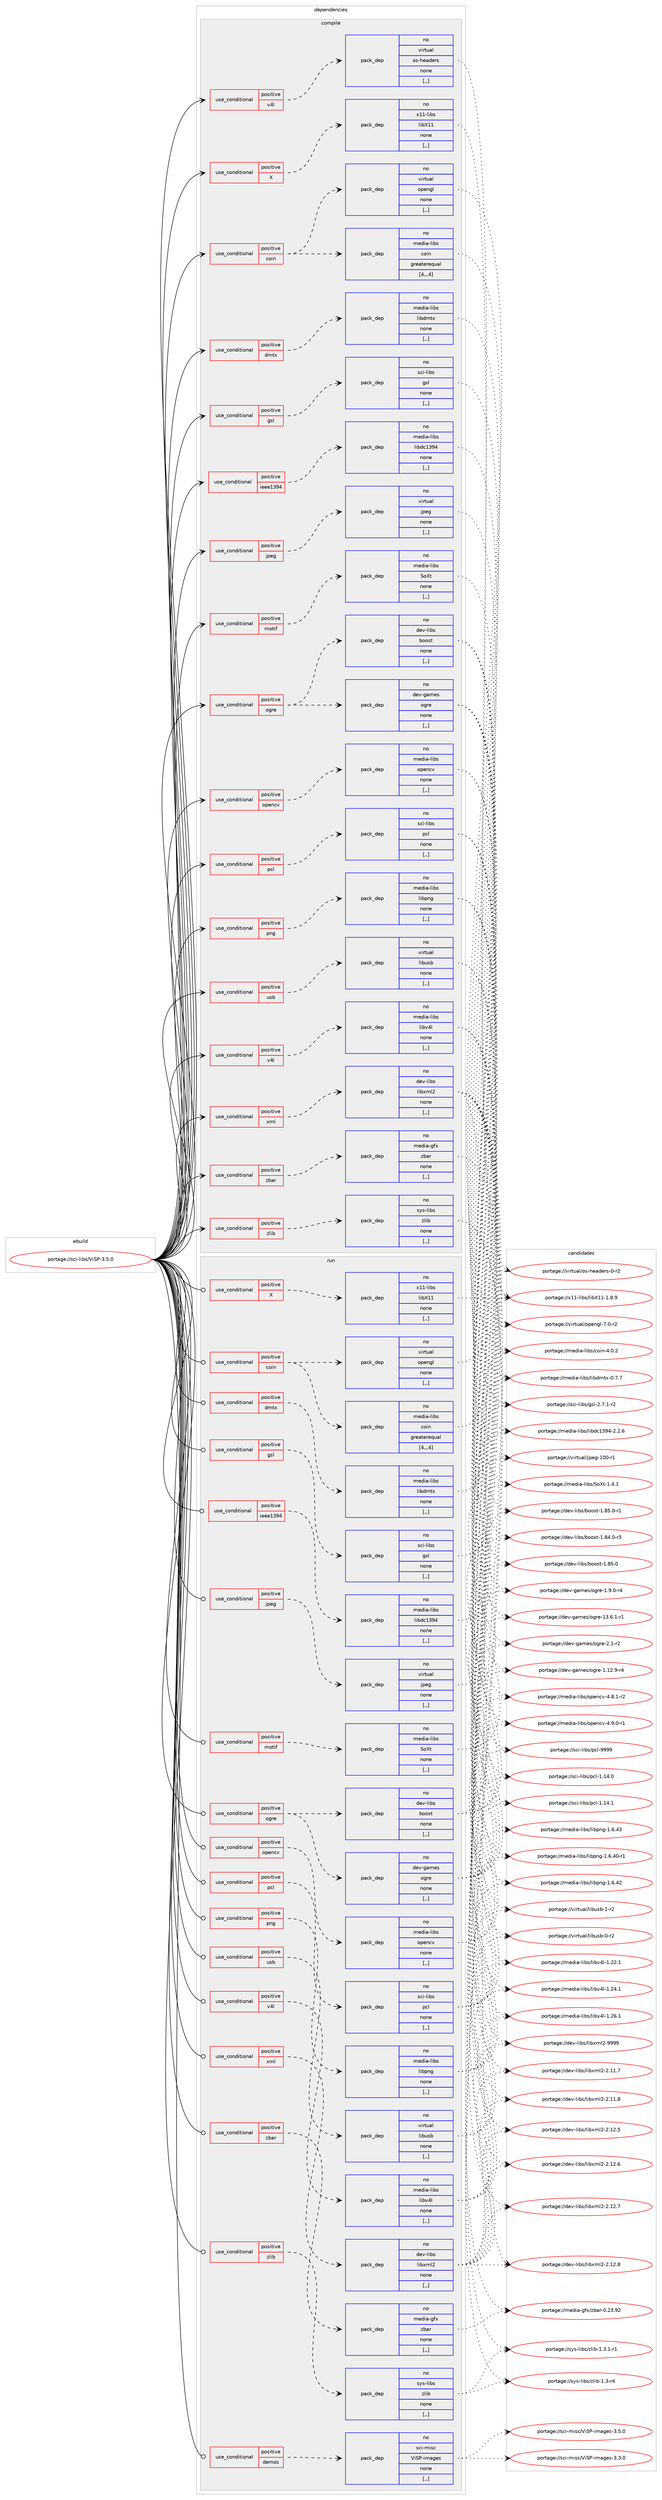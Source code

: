 digraph prolog {

# *************
# Graph options
# *************

newrank=true;
concentrate=true;
compound=true;
graph [rankdir=LR,fontname=Helvetica,fontsize=10,ranksep=1.5];#, ranksep=2.5, nodesep=0.2];
edge  [arrowhead=vee];
node  [fontname=Helvetica,fontsize=10];

# **********
# The ebuild
# **********

subgraph cluster_leftcol {
color=gray;
rank=same;
label=<<i>ebuild</i>>;
id [label="portage://sci-libs/ViSP-3.5.0", color=red, width=4, href="../sci-libs/ViSP-3.5.0.svg"];
}

# ****************
# The dependencies
# ****************

subgraph cluster_midcol {
color=gray;
label=<<i>dependencies</i>>;
subgraph cluster_compile {
fillcolor="#eeeeee";
style=filled;
label=<<i>compile</i>>;
subgraph cond102694 {
dependency389548 [label=<<TABLE BORDER="0" CELLBORDER="1" CELLSPACING="0" CELLPADDING="4"><TR><TD ROWSPAN="3" CELLPADDING="10">use_conditional</TD></TR><TR><TD>positive</TD></TR><TR><TD>X</TD></TR></TABLE>>, shape=none, color=red];
subgraph pack284075 {
dependency389549 [label=<<TABLE BORDER="0" CELLBORDER="1" CELLSPACING="0" CELLPADDING="4" WIDTH="220"><TR><TD ROWSPAN="6" CELLPADDING="30">pack_dep</TD></TR><TR><TD WIDTH="110">no</TD></TR><TR><TD>x11-libs</TD></TR><TR><TD>libX11</TD></TR><TR><TD>none</TD></TR><TR><TD>[,,]</TD></TR></TABLE>>, shape=none, color=blue];
}
dependency389548:e -> dependency389549:w [weight=20,style="dashed",arrowhead="vee"];
}
id:e -> dependency389548:w [weight=20,style="solid",arrowhead="vee"];
subgraph cond102695 {
dependency389550 [label=<<TABLE BORDER="0" CELLBORDER="1" CELLSPACING="0" CELLPADDING="4"><TR><TD ROWSPAN="3" CELLPADDING="10">use_conditional</TD></TR><TR><TD>positive</TD></TR><TR><TD>coin</TD></TR></TABLE>>, shape=none, color=red];
subgraph pack284076 {
dependency389551 [label=<<TABLE BORDER="0" CELLBORDER="1" CELLSPACING="0" CELLPADDING="4" WIDTH="220"><TR><TD ROWSPAN="6" CELLPADDING="30">pack_dep</TD></TR><TR><TD WIDTH="110">no</TD></TR><TR><TD>media-libs</TD></TR><TR><TD>coin</TD></TR><TR><TD>greaterequal</TD></TR><TR><TD>[4,,,4]</TD></TR></TABLE>>, shape=none, color=blue];
}
dependency389550:e -> dependency389551:w [weight=20,style="dashed",arrowhead="vee"];
subgraph pack284077 {
dependency389552 [label=<<TABLE BORDER="0" CELLBORDER="1" CELLSPACING="0" CELLPADDING="4" WIDTH="220"><TR><TD ROWSPAN="6" CELLPADDING="30">pack_dep</TD></TR><TR><TD WIDTH="110">no</TD></TR><TR><TD>virtual</TD></TR><TR><TD>opengl</TD></TR><TR><TD>none</TD></TR><TR><TD>[,,]</TD></TR></TABLE>>, shape=none, color=blue];
}
dependency389550:e -> dependency389552:w [weight=20,style="dashed",arrowhead="vee"];
}
id:e -> dependency389550:w [weight=20,style="solid",arrowhead="vee"];
subgraph cond102696 {
dependency389553 [label=<<TABLE BORDER="0" CELLBORDER="1" CELLSPACING="0" CELLPADDING="4"><TR><TD ROWSPAN="3" CELLPADDING="10">use_conditional</TD></TR><TR><TD>positive</TD></TR><TR><TD>dmtx</TD></TR></TABLE>>, shape=none, color=red];
subgraph pack284078 {
dependency389554 [label=<<TABLE BORDER="0" CELLBORDER="1" CELLSPACING="0" CELLPADDING="4" WIDTH="220"><TR><TD ROWSPAN="6" CELLPADDING="30">pack_dep</TD></TR><TR><TD WIDTH="110">no</TD></TR><TR><TD>media-libs</TD></TR><TR><TD>libdmtx</TD></TR><TR><TD>none</TD></TR><TR><TD>[,,]</TD></TR></TABLE>>, shape=none, color=blue];
}
dependency389553:e -> dependency389554:w [weight=20,style="dashed",arrowhead="vee"];
}
id:e -> dependency389553:w [weight=20,style="solid",arrowhead="vee"];
subgraph cond102697 {
dependency389555 [label=<<TABLE BORDER="0" CELLBORDER="1" CELLSPACING="0" CELLPADDING="4"><TR><TD ROWSPAN="3" CELLPADDING="10">use_conditional</TD></TR><TR><TD>positive</TD></TR><TR><TD>gsl</TD></TR></TABLE>>, shape=none, color=red];
subgraph pack284079 {
dependency389556 [label=<<TABLE BORDER="0" CELLBORDER="1" CELLSPACING="0" CELLPADDING="4" WIDTH="220"><TR><TD ROWSPAN="6" CELLPADDING="30">pack_dep</TD></TR><TR><TD WIDTH="110">no</TD></TR><TR><TD>sci-libs</TD></TR><TR><TD>gsl</TD></TR><TR><TD>none</TD></TR><TR><TD>[,,]</TD></TR></TABLE>>, shape=none, color=blue];
}
dependency389555:e -> dependency389556:w [weight=20,style="dashed",arrowhead="vee"];
}
id:e -> dependency389555:w [weight=20,style="solid",arrowhead="vee"];
subgraph cond102698 {
dependency389557 [label=<<TABLE BORDER="0" CELLBORDER="1" CELLSPACING="0" CELLPADDING="4"><TR><TD ROWSPAN="3" CELLPADDING="10">use_conditional</TD></TR><TR><TD>positive</TD></TR><TR><TD>ieee1394</TD></TR></TABLE>>, shape=none, color=red];
subgraph pack284080 {
dependency389558 [label=<<TABLE BORDER="0" CELLBORDER="1" CELLSPACING="0" CELLPADDING="4" WIDTH="220"><TR><TD ROWSPAN="6" CELLPADDING="30">pack_dep</TD></TR><TR><TD WIDTH="110">no</TD></TR><TR><TD>media-libs</TD></TR><TR><TD>libdc1394</TD></TR><TR><TD>none</TD></TR><TR><TD>[,,]</TD></TR></TABLE>>, shape=none, color=blue];
}
dependency389557:e -> dependency389558:w [weight=20,style="dashed",arrowhead="vee"];
}
id:e -> dependency389557:w [weight=20,style="solid",arrowhead="vee"];
subgraph cond102699 {
dependency389559 [label=<<TABLE BORDER="0" CELLBORDER="1" CELLSPACING="0" CELLPADDING="4"><TR><TD ROWSPAN="3" CELLPADDING="10">use_conditional</TD></TR><TR><TD>positive</TD></TR><TR><TD>jpeg</TD></TR></TABLE>>, shape=none, color=red];
subgraph pack284081 {
dependency389560 [label=<<TABLE BORDER="0" CELLBORDER="1" CELLSPACING="0" CELLPADDING="4" WIDTH="220"><TR><TD ROWSPAN="6" CELLPADDING="30">pack_dep</TD></TR><TR><TD WIDTH="110">no</TD></TR><TR><TD>virtual</TD></TR><TR><TD>jpeg</TD></TR><TR><TD>none</TD></TR><TR><TD>[,,]</TD></TR></TABLE>>, shape=none, color=blue];
}
dependency389559:e -> dependency389560:w [weight=20,style="dashed",arrowhead="vee"];
}
id:e -> dependency389559:w [weight=20,style="solid",arrowhead="vee"];
subgraph cond102700 {
dependency389561 [label=<<TABLE BORDER="0" CELLBORDER="1" CELLSPACING="0" CELLPADDING="4"><TR><TD ROWSPAN="3" CELLPADDING="10">use_conditional</TD></TR><TR><TD>positive</TD></TR><TR><TD>motif</TD></TR></TABLE>>, shape=none, color=red];
subgraph pack284082 {
dependency389562 [label=<<TABLE BORDER="0" CELLBORDER="1" CELLSPACING="0" CELLPADDING="4" WIDTH="220"><TR><TD ROWSPAN="6" CELLPADDING="30">pack_dep</TD></TR><TR><TD WIDTH="110">no</TD></TR><TR><TD>media-libs</TD></TR><TR><TD>SoXt</TD></TR><TR><TD>none</TD></TR><TR><TD>[,,]</TD></TR></TABLE>>, shape=none, color=blue];
}
dependency389561:e -> dependency389562:w [weight=20,style="dashed",arrowhead="vee"];
}
id:e -> dependency389561:w [weight=20,style="solid",arrowhead="vee"];
subgraph cond102701 {
dependency389563 [label=<<TABLE BORDER="0" CELLBORDER="1" CELLSPACING="0" CELLPADDING="4"><TR><TD ROWSPAN="3" CELLPADDING="10">use_conditional</TD></TR><TR><TD>positive</TD></TR><TR><TD>ogre</TD></TR></TABLE>>, shape=none, color=red];
subgraph pack284083 {
dependency389564 [label=<<TABLE BORDER="0" CELLBORDER="1" CELLSPACING="0" CELLPADDING="4" WIDTH="220"><TR><TD ROWSPAN="6" CELLPADDING="30">pack_dep</TD></TR><TR><TD WIDTH="110">no</TD></TR><TR><TD>dev-games</TD></TR><TR><TD>ogre</TD></TR><TR><TD>none</TD></TR><TR><TD>[,,]</TD></TR></TABLE>>, shape=none, color=blue];
}
dependency389563:e -> dependency389564:w [weight=20,style="dashed",arrowhead="vee"];
subgraph pack284084 {
dependency389565 [label=<<TABLE BORDER="0" CELLBORDER="1" CELLSPACING="0" CELLPADDING="4" WIDTH="220"><TR><TD ROWSPAN="6" CELLPADDING="30">pack_dep</TD></TR><TR><TD WIDTH="110">no</TD></TR><TR><TD>dev-libs</TD></TR><TR><TD>boost</TD></TR><TR><TD>none</TD></TR><TR><TD>[,,]</TD></TR></TABLE>>, shape=none, color=blue];
}
dependency389563:e -> dependency389565:w [weight=20,style="dashed",arrowhead="vee"];
}
id:e -> dependency389563:w [weight=20,style="solid",arrowhead="vee"];
subgraph cond102702 {
dependency389566 [label=<<TABLE BORDER="0" CELLBORDER="1" CELLSPACING="0" CELLPADDING="4"><TR><TD ROWSPAN="3" CELLPADDING="10">use_conditional</TD></TR><TR><TD>positive</TD></TR><TR><TD>opencv</TD></TR></TABLE>>, shape=none, color=red];
subgraph pack284085 {
dependency389567 [label=<<TABLE BORDER="0" CELLBORDER="1" CELLSPACING="0" CELLPADDING="4" WIDTH="220"><TR><TD ROWSPAN="6" CELLPADDING="30">pack_dep</TD></TR><TR><TD WIDTH="110">no</TD></TR><TR><TD>media-libs</TD></TR><TR><TD>opencv</TD></TR><TR><TD>none</TD></TR><TR><TD>[,,]</TD></TR></TABLE>>, shape=none, color=blue];
}
dependency389566:e -> dependency389567:w [weight=20,style="dashed",arrowhead="vee"];
}
id:e -> dependency389566:w [weight=20,style="solid",arrowhead="vee"];
subgraph cond102703 {
dependency389568 [label=<<TABLE BORDER="0" CELLBORDER="1" CELLSPACING="0" CELLPADDING="4"><TR><TD ROWSPAN="3" CELLPADDING="10">use_conditional</TD></TR><TR><TD>positive</TD></TR><TR><TD>pcl</TD></TR></TABLE>>, shape=none, color=red];
subgraph pack284086 {
dependency389569 [label=<<TABLE BORDER="0" CELLBORDER="1" CELLSPACING="0" CELLPADDING="4" WIDTH="220"><TR><TD ROWSPAN="6" CELLPADDING="30">pack_dep</TD></TR><TR><TD WIDTH="110">no</TD></TR><TR><TD>sci-libs</TD></TR><TR><TD>pcl</TD></TR><TR><TD>none</TD></TR><TR><TD>[,,]</TD></TR></TABLE>>, shape=none, color=blue];
}
dependency389568:e -> dependency389569:w [weight=20,style="dashed",arrowhead="vee"];
}
id:e -> dependency389568:w [weight=20,style="solid",arrowhead="vee"];
subgraph cond102704 {
dependency389570 [label=<<TABLE BORDER="0" CELLBORDER="1" CELLSPACING="0" CELLPADDING="4"><TR><TD ROWSPAN="3" CELLPADDING="10">use_conditional</TD></TR><TR><TD>positive</TD></TR><TR><TD>png</TD></TR></TABLE>>, shape=none, color=red];
subgraph pack284087 {
dependency389571 [label=<<TABLE BORDER="0" CELLBORDER="1" CELLSPACING="0" CELLPADDING="4" WIDTH="220"><TR><TD ROWSPAN="6" CELLPADDING="30">pack_dep</TD></TR><TR><TD WIDTH="110">no</TD></TR><TR><TD>media-libs</TD></TR><TR><TD>libpng</TD></TR><TR><TD>none</TD></TR><TR><TD>[,,]</TD></TR></TABLE>>, shape=none, color=blue];
}
dependency389570:e -> dependency389571:w [weight=20,style="dashed",arrowhead="vee"];
}
id:e -> dependency389570:w [weight=20,style="solid",arrowhead="vee"];
subgraph cond102705 {
dependency389572 [label=<<TABLE BORDER="0" CELLBORDER="1" CELLSPACING="0" CELLPADDING="4"><TR><TD ROWSPAN="3" CELLPADDING="10">use_conditional</TD></TR><TR><TD>positive</TD></TR><TR><TD>usb</TD></TR></TABLE>>, shape=none, color=red];
subgraph pack284088 {
dependency389573 [label=<<TABLE BORDER="0" CELLBORDER="1" CELLSPACING="0" CELLPADDING="4" WIDTH="220"><TR><TD ROWSPAN="6" CELLPADDING="30">pack_dep</TD></TR><TR><TD WIDTH="110">no</TD></TR><TR><TD>virtual</TD></TR><TR><TD>libusb</TD></TR><TR><TD>none</TD></TR><TR><TD>[,,]</TD></TR></TABLE>>, shape=none, color=blue];
}
dependency389572:e -> dependency389573:w [weight=20,style="dashed",arrowhead="vee"];
}
id:e -> dependency389572:w [weight=20,style="solid",arrowhead="vee"];
subgraph cond102706 {
dependency389574 [label=<<TABLE BORDER="0" CELLBORDER="1" CELLSPACING="0" CELLPADDING="4"><TR><TD ROWSPAN="3" CELLPADDING="10">use_conditional</TD></TR><TR><TD>positive</TD></TR><TR><TD>v4l</TD></TR></TABLE>>, shape=none, color=red];
subgraph pack284089 {
dependency389575 [label=<<TABLE BORDER="0" CELLBORDER="1" CELLSPACING="0" CELLPADDING="4" WIDTH="220"><TR><TD ROWSPAN="6" CELLPADDING="30">pack_dep</TD></TR><TR><TD WIDTH="110">no</TD></TR><TR><TD>media-libs</TD></TR><TR><TD>libv4l</TD></TR><TR><TD>none</TD></TR><TR><TD>[,,]</TD></TR></TABLE>>, shape=none, color=blue];
}
dependency389574:e -> dependency389575:w [weight=20,style="dashed",arrowhead="vee"];
}
id:e -> dependency389574:w [weight=20,style="solid",arrowhead="vee"];
subgraph cond102707 {
dependency389576 [label=<<TABLE BORDER="0" CELLBORDER="1" CELLSPACING="0" CELLPADDING="4"><TR><TD ROWSPAN="3" CELLPADDING="10">use_conditional</TD></TR><TR><TD>positive</TD></TR><TR><TD>v4l</TD></TR></TABLE>>, shape=none, color=red];
subgraph pack284090 {
dependency389577 [label=<<TABLE BORDER="0" CELLBORDER="1" CELLSPACING="0" CELLPADDING="4" WIDTH="220"><TR><TD ROWSPAN="6" CELLPADDING="30">pack_dep</TD></TR><TR><TD WIDTH="110">no</TD></TR><TR><TD>virtual</TD></TR><TR><TD>os-headers</TD></TR><TR><TD>none</TD></TR><TR><TD>[,,]</TD></TR></TABLE>>, shape=none, color=blue];
}
dependency389576:e -> dependency389577:w [weight=20,style="dashed",arrowhead="vee"];
}
id:e -> dependency389576:w [weight=20,style="solid",arrowhead="vee"];
subgraph cond102708 {
dependency389578 [label=<<TABLE BORDER="0" CELLBORDER="1" CELLSPACING="0" CELLPADDING="4"><TR><TD ROWSPAN="3" CELLPADDING="10">use_conditional</TD></TR><TR><TD>positive</TD></TR><TR><TD>xml</TD></TR></TABLE>>, shape=none, color=red];
subgraph pack284091 {
dependency389579 [label=<<TABLE BORDER="0" CELLBORDER="1" CELLSPACING="0" CELLPADDING="4" WIDTH="220"><TR><TD ROWSPAN="6" CELLPADDING="30">pack_dep</TD></TR><TR><TD WIDTH="110">no</TD></TR><TR><TD>dev-libs</TD></TR><TR><TD>libxml2</TD></TR><TR><TD>none</TD></TR><TR><TD>[,,]</TD></TR></TABLE>>, shape=none, color=blue];
}
dependency389578:e -> dependency389579:w [weight=20,style="dashed",arrowhead="vee"];
}
id:e -> dependency389578:w [weight=20,style="solid",arrowhead="vee"];
subgraph cond102709 {
dependency389580 [label=<<TABLE BORDER="0" CELLBORDER="1" CELLSPACING="0" CELLPADDING="4"><TR><TD ROWSPAN="3" CELLPADDING="10">use_conditional</TD></TR><TR><TD>positive</TD></TR><TR><TD>zbar</TD></TR></TABLE>>, shape=none, color=red];
subgraph pack284092 {
dependency389581 [label=<<TABLE BORDER="0" CELLBORDER="1" CELLSPACING="0" CELLPADDING="4" WIDTH="220"><TR><TD ROWSPAN="6" CELLPADDING="30">pack_dep</TD></TR><TR><TD WIDTH="110">no</TD></TR><TR><TD>media-gfx</TD></TR><TR><TD>zbar</TD></TR><TR><TD>none</TD></TR><TR><TD>[,,]</TD></TR></TABLE>>, shape=none, color=blue];
}
dependency389580:e -> dependency389581:w [weight=20,style="dashed",arrowhead="vee"];
}
id:e -> dependency389580:w [weight=20,style="solid",arrowhead="vee"];
subgraph cond102710 {
dependency389582 [label=<<TABLE BORDER="0" CELLBORDER="1" CELLSPACING="0" CELLPADDING="4"><TR><TD ROWSPAN="3" CELLPADDING="10">use_conditional</TD></TR><TR><TD>positive</TD></TR><TR><TD>zlib</TD></TR></TABLE>>, shape=none, color=red];
subgraph pack284093 {
dependency389583 [label=<<TABLE BORDER="0" CELLBORDER="1" CELLSPACING="0" CELLPADDING="4" WIDTH="220"><TR><TD ROWSPAN="6" CELLPADDING="30">pack_dep</TD></TR><TR><TD WIDTH="110">no</TD></TR><TR><TD>sys-libs</TD></TR><TR><TD>zlib</TD></TR><TR><TD>none</TD></TR><TR><TD>[,,]</TD></TR></TABLE>>, shape=none, color=blue];
}
dependency389582:e -> dependency389583:w [weight=20,style="dashed",arrowhead="vee"];
}
id:e -> dependency389582:w [weight=20,style="solid",arrowhead="vee"];
}
subgraph cluster_compileandrun {
fillcolor="#eeeeee";
style=filled;
label=<<i>compile and run</i>>;
}
subgraph cluster_run {
fillcolor="#eeeeee";
style=filled;
label=<<i>run</i>>;
subgraph cond102711 {
dependency389584 [label=<<TABLE BORDER="0" CELLBORDER="1" CELLSPACING="0" CELLPADDING="4"><TR><TD ROWSPAN="3" CELLPADDING="10">use_conditional</TD></TR><TR><TD>positive</TD></TR><TR><TD>X</TD></TR></TABLE>>, shape=none, color=red];
subgraph pack284094 {
dependency389585 [label=<<TABLE BORDER="0" CELLBORDER="1" CELLSPACING="0" CELLPADDING="4" WIDTH="220"><TR><TD ROWSPAN="6" CELLPADDING="30">pack_dep</TD></TR><TR><TD WIDTH="110">no</TD></TR><TR><TD>x11-libs</TD></TR><TR><TD>libX11</TD></TR><TR><TD>none</TD></TR><TR><TD>[,,]</TD></TR></TABLE>>, shape=none, color=blue];
}
dependency389584:e -> dependency389585:w [weight=20,style="dashed",arrowhead="vee"];
}
id:e -> dependency389584:w [weight=20,style="solid",arrowhead="odot"];
subgraph cond102712 {
dependency389586 [label=<<TABLE BORDER="0" CELLBORDER="1" CELLSPACING="0" CELLPADDING="4"><TR><TD ROWSPAN="3" CELLPADDING="10">use_conditional</TD></TR><TR><TD>positive</TD></TR><TR><TD>coin</TD></TR></TABLE>>, shape=none, color=red];
subgraph pack284095 {
dependency389587 [label=<<TABLE BORDER="0" CELLBORDER="1" CELLSPACING="0" CELLPADDING="4" WIDTH="220"><TR><TD ROWSPAN="6" CELLPADDING="30">pack_dep</TD></TR><TR><TD WIDTH="110">no</TD></TR><TR><TD>media-libs</TD></TR><TR><TD>coin</TD></TR><TR><TD>greaterequal</TD></TR><TR><TD>[4,,,4]</TD></TR></TABLE>>, shape=none, color=blue];
}
dependency389586:e -> dependency389587:w [weight=20,style="dashed",arrowhead="vee"];
subgraph pack284096 {
dependency389588 [label=<<TABLE BORDER="0" CELLBORDER="1" CELLSPACING="0" CELLPADDING="4" WIDTH="220"><TR><TD ROWSPAN="6" CELLPADDING="30">pack_dep</TD></TR><TR><TD WIDTH="110">no</TD></TR><TR><TD>virtual</TD></TR><TR><TD>opengl</TD></TR><TR><TD>none</TD></TR><TR><TD>[,,]</TD></TR></TABLE>>, shape=none, color=blue];
}
dependency389586:e -> dependency389588:w [weight=20,style="dashed",arrowhead="vee"];
}
id:e -> dependency389586:w [weight=20,style="solid",arrowhead="odot"];
subgraph cond102713 {
dependency389589 [label=<<TABLE BORDER="0" CELLBORDER="1" CELLSPACING="0" CELLPADDING="4"><TR><TD ROWSPAN="3" CELLPADDING="10">use_conditional</TD></TR><TR><TD>positive</TD></TR><TR><TD>demos</TD></TR></TABLE>>, shape=none, color=red];
subgraph pack284097 {
dependency389590 [label=<<TABLE BORDER="0" CELLBORDER="1" CELLSPACING="0" CELLPADDING="4" WIDTH="220"><TR><TD ROWSPAN="6" CELLPADDING="30">pack_dep</TD></TR><TR><TD WIDTH="110">no</TD></TR><TR><TD>sci-misc</TD></TR><TR><TD>ViSP-images</TD></TR><TR><TD>none</TD></TR><TR><TD>[,,]</TD></TR></TABLE>>, shape=none, color=blue];
}
dependency389589:e -> dependency389590:w [weight=20,style="dashed",arrowhead="vee"];
}
id:e -> dependency389589:w [weight=20,style="solid",arrowhead="odot"];
subgraph cond102714 {
dependency389591 [label=<<TABLE BORDER="0" CELLBORDER="1" CELLSPACING="0" CELLPADDING="4"><TR><TD ROWSPAN="3" CELLPADDING="10">use_conditional</TD></TR><TR><TD>positive</TD></TR><TR><TD>dmtx</TD></TR></TABLE>>, shape=none, color=red];
subgraph pack284098 {
dependency389592 [label=<<TABLE BORDER="0" CELLBORDER="1" CELLSPACING="0" CELLPADDING="4" WIDTH="220"><TR><TD ROWSPAN="6" CELLPADDING="30">pack_dep</TD></TR><TR><TD WIDTH="110">no</TD></TR><TR><TD>media-libs</TD></TR><TR><TD>libdmtx</TD></TR><TR><TD>none</TD></TR><TR><TD>[,,]</TD></TR></TABLE>>, shape=none, color=blue];
}
dependency389591:e -> dependency389592:w [weight=20,style="dashed",arrowhead="vee"];
}
id:e -> dependency389591:w [weight=20,style="solid",arrowhead="odot"];
subgraph cond102715 {
dependency389593 [label=<<TABLE BORDER="0" CELLBORDER="1" CELLSPACING="0" CELLPADDING="4"><TR><TD ROWSPAN="3" CELLPADDING="10">use_conditional</TD></TR><TR><TD>positive</TD></TR><TR><TD>gsl</TD></TR></TABLE>>, shape=none, color=red];
subgraph pack284099 {
dependency389594 [label=<<TABLE BORDER="0" CELLBORDER="1" CELLSPACING="0" CELLPADDING="4" WIDTH="220"><TR><TD ROWSPAN="6" CELLPADDING="30">pack_dep</TD></TR><TR><TD WIDTH="110">no</TD></TR><TR><TD>sci-libs</TD></TR><TR><TD>gsl</TD></TR><TR><TD>none</TD></TR><TR><TD>[,,]</TD></TR></TABLE>>, shape=none, color=blue];
}
dependency389593:e -> dependency389594:w [weight=20,style="dashed",arrowhead="vee"];
}
id:e -> dependency389593:w [weight=20,style="solid",arrowhead="odot"];
subgraph cond102716 {
dependency389595 [label=<<TABLE BORDER="0" CELLBORDER="1" CELLSPACING="0" CELLPADDING="4"><TR><TD ROWSPAN="3" CELLPADDING="10">use_conditional</TD></TR><TR><TD>positive</TD></TR><TR><TD>ieee1394</TD></TR></TABLE>>, shape=none, color=red];
subgraph pack284100 {
dependency389596 [label=<<TABLE BORDER="0" CELLBORDER="1" CELLSPACING="0" CELLPADDING="4" WIDTH="220"><TR><TD ROWSPAN="6" CELLPADDING="30">pack_dep</TD></TR><TR><TD WIDTH="110">no</TD></TR><TR><TD>media-libs</TD></TR><TR><TD>libdc1394</TD></TR><TR><TD>none</TD></TR><TR><TD>[,,]</TD></TR></TABLE>>, shape=none, color=blue];
}
dependency389595:e -> dependency389596:w [weight=20,style="dashed",arrowhead="vee"];
}
id:e -> dependency389595:w [weight=20,style="solid",arrowhead="odot"];
subgraph cond102717 {
dependency389597 [label=<<TABLE BORDER="0" CELLBORDER="1" CELLSPACING="0" CELLPADDING="4"><TR><TD ROWSPAN="3" CELLPADDING="10">use_conditional</TD></TR><TR><TD>positive</TD></TR><TR><TD>jpeg</TD></TR></TABLE>>, shape=none, color=red];
subgraph pack284101 {
dependency389598 [label=<<TABLE BORDER="0" CELLBORDER="1" CELLSPACING="0" CELLPADDING="4" WIDTH="220"><TR><TD ROWSPAN="6" CELLPADDING="30">pack_dep</TD></TR><TR><TD WIDTH="110">no</TD></TR><TR><TD>virtual</TD></TR><TR><TD>jpeg</TD></TR><TR><TD>none</TD></TR><TR><TD>[,,]</TD></TR></TABLE>>, shape=none, color=blue];
}
dependency389597:e -> dependency389598:w [weight=20,style="dashed",arrowhead="vee"];
}
id:e -> dependency389597:w [weight=20,style="solid",arrowhead="odot"];
subgraph cond102718 {
dependency389599 [label=<<TABLE BORDER="0" CELLBORDER="1" CELLSPACING="0" CELLPADDING="4"><TR><TD ROWSPAN="3" CELLPADDING="10">use_conditional</TD></TR><TR><TD>positive</TD></TR><TR><TD>motif</TD></TR></TABLE>>, shape=none, color=red];
subgraph pack284102 {
dependency389600 [label=<<TABLE BORDER="0" CELLBORDER="1" CELLSPACING="0" CELLPADDING="4" WIDTH="220"><TR><TD ROWSPAN="6" CELLPADDING="30">pack_dep</TD></TR><TR><TD WIDTH="110">no</TD></TR><TR><TD>media-libs</TD></TR><TR><TD>SoXt</TD></TR><TR><TD>none</TD></TR><TR><TD>[,,]</TD></TR></TABLE>>, shape=none, color=blue];
}
dependency389599:e -> dependency389600:w [weight=20,style="dashed",arrowhead="vee"];
}
id:e -> dependency389599:w [weight=20,style="solid",arrowhead="odot"];
subgraph cond102719 {
dependency389601 [label=<<TABLE BORDER="0" CELLBORDER="1" CELLSPACING="0" CELLPADDING="4"><TR><TD ROWSPAN="3" CELLPADDING="10">use_conditional</TD></TR><TR><TD>positive</TD></TR><TR><TD>ogre</TD></TR></TABLE>>, shape=none, color=red];
subgraph pack284103 {
dependency389602 [label=<<TABLE BORDER="0" CELLBORDER="1" CELLSPACING="0" CELLPADDING="4" WIDTH="220"><TR><TD ROWSPAN="6" CELLPADDING="30">pack_dep</TD></TR><TR><TD WIDTH="110">no</TD></TR><TR><TD>dev-games</TD></TR><TR><TD>ogre</TD></TR><TR><TD>none</TD></TR><TR><TD>[,,]</TD></TR></TABLE>>, shape=none, color=blue];
}
dependency389601:e -> dependency389602:w [weight=20,style="dashed",arrowhead="vee"];
subgraph pack284104 {
dependency389603 [label=<<TABLE BORDER="0" CELLBORDER="1" CELLSPACING="0" CELLPADDING="4" WIDTH="220"><TR><TD ROWSPAN="6" CELLPADDING="30">pack_dep</TD></TR><TR><TD WIDTH="110">no</TD></TR><TR><TD>dev-libs</TD></TR><TR><TD>boost</TD></TR><TR><TD>none</TD></TR><TR><TD>[,,]</TD></TR></TABLE>>, shape=none, color=blue];
}
dependency389601:e -> dependency389603:w [weight=20,style="dashed",arrowhead="vee"];
}
id:e -> dependency389601:w [weight=20,style="solid",arrowhead="odot"];
subgraph cond102720 {
dependency389604 [label=<<TABLE BORDER="0" CELLBORDER="1" CELLSPACING="0" CELLPADDING="4"><TR><TD ROWSPAN="3" CELLPADDING="10">use_conditional</TD></TR><TR><TD>positive</TD></TR><TR><TD>opencv</TD></TR></TABLE>>, shape=none, color=red];
subgraph pack284105 {
dependency389605 [label=<<TABLE BORDER="0" CELLBORDER="1" CELLSPACING="0" CELLPADDING="4" WIDTH="220"><TR><TD ROWSPAN="6" CELLPADDING="30">pack_dep</TD></TR><TR><TD WIDTH="110">no</TD></TR><TR><TD>media-libs</TD></TR><TR><TD>opencv</TD></TR><TR><TD>none</TD></TR><TR><TD>[,,]</TD></TR></TABLE>>, shape=none, color=blue];
}
dependency389604:e -> dependency389605:w [weight=20,style="dashed",arrowhead="vee"];
}
id:e -> dependency389604:w [weight=20,style="solid",arrowhead="odot"];
subgraph cond102721 {
dependency389606 [label=<<TABLE BORDER="0" CELLBORDER="1" CELLSPACING="0" CELLPADDING="4"><TR><TD ROWSPAN="3" CELLPADDING="10">use_conditional</TD></TR><TR><TD>positive</TD></TR><TR><TD>pcl</TD></TR></TABLE>>, shape=none, color=red];
subgraph pack284106 {
dependency389607 [label=<<TABLE BORDER="0" CELLBORDER="1" CELLSPACING="0" CELLPADDING="4" WIDTH="220"><TR><TD ROWSPAN="6" CELLPADDING="30">pack_dep</TD></TR><TR><TD WIDTH="110">no</TD></TR><TR><TD>sci-libs</TD></TR><TR><TD>pcl</TD></TR><TR><TD>none</TD></TR><TR><TD>[,,]</TD></TR></TABLE>>, shape=none, color=blue];
}
dependency389606:e -> dependency389607:w [weight=20,style="dashed",arrowhead="vee"];
}
id:e -> dependency389606:w [weight=20,style="solid",arrowhead="odot"];
subgraph cond102722 {
dependency389608 [label=<<TABLE BORDER="0" CELLBORDER="1" CELLSPACING="0" CELLPADDING="4"><TR><TD ROWSPAN="3" CELLPADDING="10">use_conditional</TD></TR><TR><TD>positive</TD></TR><TR><TD>png</TD></TR></TABLE>>, shape=none, color=red];
subgraph pack284107 {
dependency389609 [label=<<TABLE BORDER="0" CELLBORDER="1" CELLSPACING="0" CELLPADDING="4" WIDTH="220"><TR><TD ROWSPAN="6" CELLPADDING="30">pack_dep</TD></TR><TR><TD WIDTH="110">no</TD></TR><TR><TD>media-libs</TD></TR><TR><TD>libpng</TD></TR><TR><TD>none</TD></TR><TR><TD>[,,]</TD></TR></TABLE>>, shape=none, color=blue];
}
dependency389608:e -> dependency389609:w [weight=20,style="dashed",arrowhead="vee"];
}
id:e -> dependency389608:w [weight=20,style="solid",arrowhead="odot"];
subgraph cond102723 {
dependency389610 [label=<<TABLE BORDER="0" CELLBORDER="1" CELLSPACING="0" CELLPADDING="4"><TR><TD ROWSPAN="3" CELLPADDING="10">use_conditional</TD></TR><TR><TD>positive</TD></TR><TR><TD>usb</TD></TR></TABLE>>, shape=none, color=red];
subgraph pack284108 {
dependency389611 [label=<<TABLE BORDER="0" CELLBORDER="1" CELLSPACING="0" CELLPADDING="4" WIDTH="220"><TR><TD ROWSPAN="6" CELLPADDING="30">pack_dep</TD></TR><TR><TD WIDTH="110">no</TD></TR><TR><TD>virtual</TD></TR><TR><TD>libusb</TD></TR><TR><TD>none</TD></TR><TR><TD>[,,]</TD></TR></TABLE>>, shape=none, color=blue];
}
dependency389610:e -> dependency389611:w [weight=20,style="dashed",arrowhead="vee"];
}
id:e -> dependency389610:w [weight=20,style="solid",arrowhead="odot"];
subgraph cond102724 {
dependency389612 [label=<<TABLE BORDER="0" CELLBORDER="1" CELLSPACING="0" CELLPADDING="4"><TR><TD ROWSPAN="3" CELLPADDING="10">use_conditional</TD></TR><TR><TD>positive</TD></TR><TR><TD>v4l</TD></TR></TABLE>>, shape=none, color=red];
subgraph pack284109 {
dependency389613 [label=<<TABLE BORDER="0" CELLBORDER="1" CELLSPACING="0" CELLPADDING="4" WIDTH="220"><TR><TD ROWSPAN="6" CELLPADDING="30">pack_dep</TD></TR><TR><TD WIDTH="110">no</TD></TR><TR><TD>media-libs</TD></TR><TR><TD>libv4l</TD></TR><TR><TD>none</TD></TR><TR><TD>[,,]</TD></TR></TABLE>>, shape=none, color=blue];
}
dependency389612:e -> dependency389613:w [weight=20,style="dashed",arrowhead="vee"];
}
id:e -> dependency389612:w [weight=20,style="solid",arrowhead="odot"];
subgraph cond102725 {
dependency389614 [label=<<TABLE BORDER="0" CELLBORDER="1" CELLSPACING="0" CELLPADDING="4"><TR><TD ROWSPAN="3" CELLPADDING="10">use_conditional</TD></TR><TR><TD>positive</TD></TR><TR><TD>xml</TD></TR></TABLE>>, shape=none, color=red];
subgraph pack284110 {
dependency389615 [label=<<TABLE BORDER="0" CELLBORDER="1" CELLSPACING="0" CELLPADDING="4" WIDTH="220"><TR><TD ROWSPAN="6" CELLPADDING="30">pack_dep</TD></TR><TR><TD WIDTH="110">no</TD></TR><TR><TD>dev-libs</TD></TR><TR><TD>libxml2</TD></TR><TR><TD>none</TD></TR><TR><TD>[,,]</TD></TR></TABLE>>, shape=none, color=blue];
}
dependency389614:e -> dependency389615:w [weight=20,style="dashed",arrowhead="vee"];
}
id:e -> dependency389614:w [weight=20,style="solid",arrowhead="odot"];
subgraph cond102726 {
dependency389616 [label=<<TABLE BORDER="0" CELLBORDER="1" CELLSPACING="0" CELLPADDING="4"><TR><TD ROWSPAN="3" CELLPADDING="10">use_conditional</TD></TR><TR><TD>positive</TD></TR><TR><TD>zbar</TD></TR></TABLE>>, shape=none, color=red];
subgraph pack284111 {
dependency389617 [label=<<TABLE BORDER="0" CELLBORDER="1" CELLSPACING="0" CELLPADDING="4" WIDTH="220"><TR><TD ROWSPAN="6" CELLPADDING="30">pack_dep</TD></TR><TR><TD WIDTH="110">no</TD></TR><TR><TD>media-gfx</TD></TR><TR><TD>zbar</TD></TR><TR><TD>none</TD></TR><TR><TD>[,,]</TD></TR></TABLE>>, shape=none, color=blue];
}
dependency389616:e -> dependency389617:w [weight=20,style="dashed",arrowhead="vee"];
}
id:e -> dependency389616:w [weight=20,style="solid",arrowhead="odot"];
subgraph cond102727 {
dependency389618 [label=<<TABLE BORDER="0" CELLBORDER="1" CELLSPACING="0" CELLPADDING="4"><TR><TD ROWSPAN="3" CELLPADDING="10">use_conditional</TD></TR><TR><TD>positive</TD></TR><TR><TD>zlib</TD></TR></TABLE>>, shape=none, color=red];
subgraph pack284112 {
dependency389619 [label=<<TABLE BORDER="0" CELLBORDER="1" CELLSPACING="0" CELLPADDING="4" WIDTH="220"><TR><TD ROWSPAN="6" CELLPADDING="30">pack_dep</TD></TR><TR><TD WIDTH="110">no</TD></TR><TR><TD>sys-libs</TD></TR><TR><TD>zlib</TD></TR><TR><TD>none</TD></TR><TR><TD>[,,]</TD></TR></TABLE>>, shape=none, color=blue];
}
dependency389618:e -> dependency389619:w [weight=20,style="dashed",arrowhead="vee"];
}
id:e -> dependency389618:w [weight=20,style="solid",arrowhead="odot"];
}
}

# **************
# The candidates
# **************

subgraph cluster_choices {
rank=same;
color=gray;
label=<<i>candidates</i>>;

subgraph choice284075 {
color=black;
nodesep=1;
choice120494945108105981154710810598884949454946564657 [label="portage://x11-libs/libX11-1.8.9", color=red, width=4,href="../x11-libs/libX11-1.8.9.svg"];
dependency389549:e -> choice120494945108105981154710810598884949454946564657:w [style=dotted,weight="100"];
}
subgraph choice284076 {
color=black;
nodesep=1;
choice1091011001059745108105981154799111105110455246484650 [label="portage://media-libs/coin-4.0.2", color=red, width=4,href="../media-libs/coin-4.0.2.svg"];
dependency389551:e -> choice1091011001059745108105981154799111105110455246484650:w [style=dotted,weight="100"];
}
subgraph choice284077 {
color=black;
nodesep=1;
choice1181051141161179710847111112101110103108455546484511450 [label="portage://virtual/opengl-7.0-r2", color=red, width=4,href="../virtual/opengl-7.0-r2.svg"];
dependency389552:e -> choice1181051141161179710847111112101110103108455546484511450:w [style=dotted,weight="100"];
}
subgraph choice284078 {
color=black;
nodesep=1;
choice1091011001059745108105981154710810598100109116120454846554655 [label="portage://media-libs/libdmtx-0.7.7", color=red, width=4,href="../media-libs/libdmtx-0.7.7.svg"];
dependency389554:e -> choice1091011001059745108105981154710810598100109116120454846554655:w [style=dotted,weight="100"];
}
subgraph choice284079 {
color=black;
nodesep=1;
choice115991054510810598115471031151084550465546494511450 [label="portage://sci-libs/gsl-2.7.1-r2", color=red, width=4,href="../sci-libs/gsl-2.7.1-r2.svg"];
dependency389556:e -> choice115991054510810598115471031151084550465546494511450:w [style=dotted,weight="100"];
}
subgraph choice284080 {
color=black;
nodesep=1;
choice10910110010597451081059811547108105981009949515752455046504654 [label="portage://media-libs/libdc1394-2.2.6", color=red, width=4,href="../media-libs/libdc1394-2.2.6.svg"];
dependency389558:e -> choice10910110010597451081059811547108105981009949515752455046504654:w [style=dotted,weight="100"];
}
subgraph choice284081 {
color=black;
nodesep=1;
choice1181051141161179710847106112101103454948484511449 [label="portage://virtual/jpeg-100-r1", color=red, width=4,href="../virtual/jpeg-100-r1.svg"];
dependency389560:e -> choice1181051141161179710847106112101103454948484511449:w [style=dotted,weight="100"];
}
subgraph choice284082 {
color=black;
nodesep=1;
choice109101100105974510810598115478311188116454946524649 [label="portage://media-libs/SoXt-1.4.1", color=red, width=4,href="../media-libs/SoXt-1.4.1.svg"];
dependency389562:e -> choice109101100105974510810598115478311188116454946524649:w [style=dotted,weight="100"];
}
subgraph choice284083 {
color=black;
nodesep=1;
choice100101118451039710910111547111103114101454946495046574511452 [label="portage://dev-games/ogre-1.12.9-r4", color=red, width=4,href="../dev-games/ogre-1.12.9-r4.svg"];
choice1001011184510397109101115471111031141014549465746484511452 [label="portage://dev-games/ogre-1.9.0-r4", color=red, width=4,href="../dev-games/ogre-1.9.0-r4.svg"];
choice100101118451039710910111547111103114101454951465446494511449 [label="portage://dev-games/ogre-13.6.1-r1", color=red, width=4,href="../dev-games/ogre-13.6.1-r1.svg"];
choice100101118451039710910111547111103114101455046494511450 [label="portage://dev-games/ogre-2.1-r2", color=red, width=4,href="../dev-games/ogre-2.1-r2.svg"];
dependency389564:e -> choice100101118451039710910111547111103114101454946495046574511452:w [style=dotted,weight="100"];
dependency389564:e -> choice1001011184510397109101115471111031141014549465746484511452:w [style=dotted,weight="100"];
dependency389564:e -> choice100101118451039710910111547111103114101454951465446494511449:w [style=dotted,weight="100"];
dependency389564:e -> choice100101118451039710910111547111103114101455046494511450:w [style=dotted,weight="100"];
}
subgraph choice284084 {
color=black;
nodesep=1;
choice10010111845108105981154798111111115116454946565246484511451 [label="portage://dev-libs/boost-1.84.0-r3", color=red, width=4,href="../dev-libs/boost-1.84.0-r3.svg"];
choice1001011184510810598115479811111111511645494656534648 [label="portage://dev-libs/boost-1.85.0", color=red, width=4,href="../dev-libs/boost-1.85.0.svg"];
choice10010111845108105981154798111111115116454946565346484511449 [label="portage://dev-libs/boost-1.85.0-r1", color=red, width=4,href="../dev-libs/boost-1.85.0-r1.svg"];
dependency389565:e -> choice10010111845108105981154798111111115116454946565246484511451:w [style=dotted,weight="100"];
dependency389565:e -> choice1001011184510810598115479811111111511645494656534648:w [style=dotted,weight="100"];
dependency389565:e -> choice10010111845108105981154798111111115116454946565346484511449:w [style=dotted,weight="100"];
}
subgraph choice284085 {
color=black;
nodesep=1;
choice10910110010597451081059811547111112101110991184552465646494511450 [label="portage://media-libs/opencv-4.8.1-r2", color=red, width=4,href="../media-libs/opencv-4.8.1-r2.svg"];
choice10910110010597451081059811547111112101110991184552465746484511449 [label="portage://media-libs/opencv-4.9.0-r1", color=red, width=4,href="../media-libs/opencv-4.9.0-r1.svg"];
dependency389567:e -> choice10910110010597451081059811547111112101110991184552465646494511450:w [style=dotted,weight="100"];
dependency389567:e -> choice10910110010597451081059811547111112101110991184552465746484511449:w [style=dotted,weight="100"];
}
subgraph choice284086 {
color=black;
nodesep=1;
choice115991054510810598115471129910845494649524648 [label="portage://sci-libs/pcl-1.14.0", color=red, width=4,href="../sci-libs/pcl-1.14.0.svg"];
choice115991054510810598115471129910845494649524649 [label="portage://sci-libs/pcl-1.14.1", color=red, width=4,href="../sci-libs/pcl-1.14.1.svg"];
choice11599105451081059811547112991084557575757 [label="portage://sci-libs/pcl-9999", color=red, width=4,href="../sci-libs/pcl-9999.svg"];
dependency389569:e -> choice115991054510810598115471129910845494649524648:w [style=dotted,weight="100"];
dependency389569:e -> choice115991054510810598115471129910845494649524649:w [style=dotted,weight="100"];
dependency389569:e -> choice11599105451081059811547112991084557575757:w [style=dotted,weight="100"];
}
subgraph choice284087 {
color=black;
nodesep=1;
choice1091011001059745108105981154710810598112110103454946544652484511449 [label="portage://media-libs/libpng-1.6.40-r1", color=red, width=4,href="../media-libs/libpng-1.6.40-r1.svg"];
choice109101100105974510810598115471081059811211010345494654465250 [label="portage://media-libs/libpng-1.6.42", color=red, width=4,href="../media-libs/libpng-1.6.42.svg"];
choice109101100105974510810598115471081059811211010345494654465251 [label="portage://media-libs/libpng-1.6.43", color=red, width=4,href="../media-libs/libpng-1.6.43.svg"];
dependency389571:e -> choice1091011001059745108105981154710810598112110103454946544652484511449:w [style=dotted,weight="100"];
dependency389571:e -> choice109101100105974510810598115471081059811211010345494654465250:w [style=dotted,weight="100"];
dependency389571:e -> choice109101100105974510810598115471081059811211010345494654465251:w [style=dotted,weight="100"];
}
subgraph choice284088 {
color=black;
nodesep=1;
choice1181051141161179710847108105981171159845484511450 [label="portage://virtual/libusb-0-r2", color=red, width=4,href="../virtual/libusb-0-r2.svg"];
choice1181051141161179710847108105981171159845494511450 [label="portage://virtual/libusb-1-r2", color=red, width=4,href="../virtual/libusb-1-r2.svg"];
dependency389573:e -> choice1181051141161179710847108105981171159845484511450:w [style=dotted,weight="100"];
dependency389573:e -> choice1181051141161179710847108105981171159845494511450:w [style=dotted,weight="100"];
}
subgraph choice284089 {
color=black;
nodesep=1;
choice10910110010597451081059811547108105981185210845494650504649 [label="portage://media-libs/libv4l-1.22.1", color=red, width=4,href="../media-libs/libv4l-1.22.1.svg"];
choice10910110010597451081059811547108105981185210845494650524649 [label="portage://media-libs/libv4l-1.24.1", color=red, width=4,href="../media-libs/libv4l-1.24.1.svg"];
choice10910110010597451081059811547108105981185210845494650544649 [label="portage://media-libs/libv4l-1.26.1", color=red, width=4,href="../media-libs/libv4l-1.26.1.svg"];
dependency389575:e -> choice10910110010597451081059811547108105981185210845494650504649:w [style=dotted,weight="100"];
dependency389575:e -> choice10910110010597451081059811547108105981185210845494650524649:w [style=dotted,weight="100"];
dependency389575:e -> choice10910110010597451081059811547108105981185210845494650544649:w [style=dotted,weight="100"];
}
subgraph choice284090 {
color=black;
nodesep=1;
choice1181051141161179710847111115451041019710010111411545484511450 [label="portage://virtual/os-headers-0-r2", color=red, width=4,href="../virtual/os-headers-0-r2.svg"];
dependency389577:e -> choice1181051141161179710847111115451041019710010111411545484511450:w [style=dotted,weight="100"];
}
subgraph choice284091 {
color=black;
nodesep=1;
choice100101118451081059811547108105981201091085045504649494655 [label="portage://dev-libs/libxml2-2.11.7", color=red, width=4,href="../dev-libs/libxml2-2.11.7.svg"];
choice100101118451081059811547108105981201091085045504649494656 [label="portage://dev-libs/libxml2-2.11.8", color=red, width=4,href="../dev-libs/libxml2-2.11.8.svg"];
choice100101118451081059811547108105981201091085045504649504653 [label="portage://dev-libs/libxml2-2.12.5", color=red, width=4,href="../dev-libs/libxml2-2.12.5.svg"];
choice100101118451081059811547108105981201091085045504649504654 [label="portage://dev-libs/libxml2-2.12.6", color=red, width=4,href="../dev-libs/libxml2-2.12.6.svg"];
choice100101118451081059811547108105981201091085045504649504655 [label="portage://dev-libs/libxml2-2.12.7", color=red, width=4,href="../dev-libs/libxml2-2.12.7.svg"];
choice100101118451081059811547108105981201091085045504649504656 [label="portage://dev-libs/libxml2-2.12.8", color=red, width=4,href="../dev-libs/libxml2-2.12.8.svg"];
choice10010111845108105981154710810598120109108504557575757 [label="portage://dev-libs/libxml2-9999", color=red, width=4,href="../dev-libs/libxml2-9999.svg"];
dependency389579:e -> choice100101118451081059811547108105981201091085045504649494655:w [style=dotted,weight="100"];
dependency389579:e -> choice100101118451081059811547108105981201091085045504649494656:w [style=dotted,weight="100"];
dependency389579:e -> choice100101118451081059811547108105981201091085045504649504653:w [style=dotted,weight="100"];
dependency389579:e -> choice100101118451081059811547108105981201091085045504649504654:w [style=dotted,weight="100"];
dependency389579:e -> choice100101118451081059811547108105981201091085045504649504655:w [style=dotted,weight="100"];
dependency389579:e -> choice100101118451081059811547108105981201091085045504649504656:w [style=dotted,weight="100"];
dependency389579:e -> choice10010111845108105981154710810598120109108504557575757:w [style=dotted,weight="100"];
}
subgraph choice284092 {
color=black;
nodesep=1;
choice10910110010597451031021204712298971144548465051465750 [label="portage://media-gfx/zbar-0.23.92", color=red, width=4,href="../media-gfx/zbar-0.23.92.svg"];
dependency389581:e -> choice10910110010597451031021204712298971144548465051465750:w [style=dotted,weight="100"];
}
subgraph choice284093 {
color=black;
nodesep=1;
choice11512111545108105981154712210810598454946514511452 [label="portage://sys-libs/zlib-1.3-r4", color=red, width=4,href="../sys-libs/zlib-1.3-r4.svg"];
choice115121115451081059811547122108105984549465146494511449 [label="portage://sys-libs/zlib-1.3.1-r1", color=red, width=4,href="../sys-libs/zlib-1.3.1-r1.svg"];
dependency389583:e -> choice11512111545108105981154712210810598454946514511452:w [style=dotted,weight="100"];
dependency389583:e -> choice115121115451081059811547122108105984549465146494511449:w [style=dotted,weight="100"];
}
subgraph choice284094 {
color=black;
nodesep=1;
choice120494945108105981154710810598884949454946564657 [label="portage://x11-libs/libX11-1.8.9", color=red, width=4,href="../x11-libs/libX11-1.8.9.svg"];
dependency389585:e -> choice120494945108105981154710810598884949454946564657:w [style=dotted,weight="100"];
}
subgraph choice284095 {
color=black;
nodesep=1;
choice1091011001059745108105981154799111105110455246484650 [label="portage://media-libs/coin-4.0.2", color=red, width=4,href="../media-libs/coin-4.0.2.svg"];
dependency389587:e -> choice1091011001059745108105981154799111105110455246484650:w [style=dotted,weight="100"];
}
subgraph choice284096 {
color=black;
nodesep=1;
choice1181051141161179710847111112101110103108455546484511450 [label="portage://virtual/opengl-7.0-r2", color=red, width=4,href="../virtual/opengl-7.0-r2.svg"];
dependency389588:e -> choice1181051141161179710847111112101110103108455546484511450:w [style=dotted,weight="100"];
}
subgraph choice284097 {
color=black;
nodesep=1;
choice115991054510910511599478610583804510510997103101115455146514648 [label="portage://sci-misc/ViSP-images-3.3.0", color=red, width=4,href="../sci-misc/ViSP-images-3.3.0.svg"];
choice115991054510910511599478610583804510510997103101115455146534648 [label="portage://sci-misc/ViSP-images-3.5.0", color=red, width=4,href="../sci-misc/ViSP-images-3.5.0.svg"];
dependency389590:e -> choice115991054510910511599478610583804510510997103101115455146514648:w [style=dotted,weight="100"];
dependency389590:e -> choice115991054510910511599478610583804510510997103101115455146534648:w [style=dotted,weight="100"];
}
subgraph choice284098 {
color=black;
nodesep=1;
choice1091011001059745108105981154710810598100109116120454846554655 [label="portage://media-libs/libdmtx-0.7.7", color=red, width=4,href="../media-libs/libdmtx-0.7.7.svg"];
dependency389592:e -> choice1091011001059745108105981154710810598100109116120454846554655:w [style=dotted,weight="100"];
}
subgraph choice284099 {
color=black;
nodesep=1;
choice115991054510810598115471031151084550465546494511450 [label="portage://sci-libs/gsl-2.7.1-r2", color=red, width=4,href="../sci-libs/gsl-2.7.1-r2.svg"];
dependency389594:e -> choice115991054510810598115471031151084550465546494511450:w [style=dotted,weight="100"];
}
subgraph choice284100 {
color=black;
nodesep=1;
choice10910110010597451081059811547108105981009949515752455046504654 [label="portage://media-libs/libdc1394-2.2.6", color=red, width=4,href="../media-libs/libdc1394-2.2.6.svg"];
dependency389596:e -> choice10910110010597451081059811547108105981009949515752455046504654:w [style=dotted,weight="100"];
}
subgraph choice284101 {
color=black;
nodesep=1;
choice1181051141161179710847106112101103454948484511449 [label="portage://virtual/jpeg-100-r1", color=red, width=4,href="../virtual/jpeg-100-r1.svg"];
dependency389598:e -> choice1181051141161179710847106112101103454948484511449:w [style=dotted,weight="100"];
}
subgraph choice284102 {
color=black;
nodesep=1;
choice109101100105974510810598115478311188116454946524649 [label="portage://media-libs/SoXt-1.4.1", color=red, width=4,href="../media-libs/SoXt-1.4.1.svg"];
dependency389600:e -> choice109101100105974510810598115478311188116454946524649:w [style=dotted,weight="100"];
}
subgraph choice284103 {
color=black;
nodesep=1;
choice100101118451039710910111547111103114101454946495046574511452 [label="portage://dev-games/ogre-1.12.9-r4", color=red, width=4,href="../dev-games/ogre-1.12.9-r4.svg"];
choice1001011184510397109101115471111031141014549465746484511452 [label="portage://dev-games/ogre-1.9.0-r4", color=red, width=4,href="../dev-games/ogre-1.9.0-r4.svg"];
choice100101118451039710910111547111103114101454951465446494511449 [label="portage://dev-games/ogre-13.6.1-r1", color=red, width=4,href="../dev-games/ogre-13.6.1-r1.svg"];
choice100101118451039710910111547111103114101455046494511450 [label="portage://dev-games/ogre-2.1-r2", color=red, width=4,href="../dev-games/ogre-2.1-r2.svg"];
dependency389602:e -> choice100101118451039710910111547111103114101454946495046574511452:w [style=dotted,weight="100"];
dependency389602:e -> choice1001011184510397109101115471111031141014549465746484511452:w [style=dotted,weight="100"];
dependency389602:e -> choice100101118451039710910111547111103114101454951465446494511449:w [style=dotted,weight="100"];
dependency389602:e -> choice100101118451039710910111547111103114101455046494511450:w [style=dotted,weight="100"];
}
subgraph choice284104 {
color=black;
nodesep=1;
choice10010111845108105981154798111111115116454946565246484511451 [label="portage://dev-libs/boost-1.84.0-r3", color=red, width=4,href="../dev-libs/boost-1.84.0-r3.svg"];
choice1001011184510810598115479811111111511645494656534648 [label="portage://dev-libs/boost-1.85.0", color=red, width=4,href="../dev-libs/boost-1.85.0.svg"];
choice10010111845108105981154798111111115116454946565346484511449 [label="portage://dev-libs/boost-1.85.0-r1", color=red, width=4,href="../dev-libs/boost-1.85.0-r1.svg"];
dependency389603:e -> choice10010111845108105981154798111111115116454946565246484511451:w [style=dotted,weight="100"];
dependency389603:e -> choice1001011184510810598115479811111111511645494656534648:w [style=dotted,weight="100"];
dependency389603:e -> choice10010111845108105981154798111111115116454946565346484511449:w [style=dotted,weight="100"];
}
subgraph choice284105 {
color=black;
nodesep=1;
choice10910110010597451081059811547111112101110991184552465646494511450 [label="portage://media-libs/opencv-4.8.1-r2", color=red, width=4,href="../media-libs/opencv-4.8.1-r2.svg"];
choice10910110010597451081059811547111112101110991184552465746484511449 [label="portage://media-libs/opencv-4.9.0-r1", color=red, width=4,href="../media-libs/opencv-4.9.0-r1.svg"];
dependency389605:e -> choice10910110010597451081059811547111112101110991184552465646494511450:w [style=dotted,weight="100"];
dependency389605:e -> choice10910110010597451081059811547111112101110991184552465746484511449:w [style=dotted,weight="100"];
}
subgraph choice284106 {
color=black;
nodesep=1;
choice115991054510810598115471129910845494649524648 [label="portage://sci-libs/pcl-1.14.0", color=red, width=4,href="../sci-libs/pcl-1.14.0.svg"];
choice115991054510810598115471129910845494649524649 [label="portage://sci-libs/pcl-1.14.1", color=red, width=4,href="../sci-libs/pcl-1.14.1.svg"];
choice11599105451081059811547112991084557575757 [label="portage://sci-libs/pcl-9999", color=red, width=4,href="../sci-libs/pcl-9999.svg"];
dependency389607:e -> choice115991054510810598115471129910845494649524648:w [style=dotted,weight="100"];
dependency389607:e -> choice115991054510810598115471129910845494649524649:w [style=dotted,weight="100"];
dependency389607:e -> choice11599105451081059811547112991084557575757:w [style=dotted,weight="100"];
}
subgraph choice284107 {
color=black;
nodesep=1;
choice1091011001059745108105981154710810598112110103454946544652484511449 [label="portage://media-libs/libpng-1.6.40-r1", color=red, width=4,href="../media-libs/libpng-1.6.40-r1.svg"];
choice109101100105974510810598115471081059811211010345494654465250 [label="portage://media-libs/libpng-1.6.42", color=red, width=4,href="../media-libs/libpng-1.6.42.svg"];
choice109101100105974510810598115471081059811211010345494654465251 [label="portage://media-libs/libpng-1.6.43", color=red, width=4,href="../media-libs/libpng-1.6.43.svg"];
dependency389609:e -> choice1091011001059745108105981154710810598112110103454946544652484511449:w [style=dotted,weight="100"];
dependency389609:e -> choice109101100105974510810598115471081059811211010345494654465250:w [style=dotted,weight="100"];
dependency389609:e -> choice109101100105974510810598115471081059811211010345494654465251:w [style=dotted,weight="100"];
}
subgraph choice284108 {
color=black;
nodesep=1;
choice1181051141161179710847108105981171159845484511450 [label="portage://virtual/libusb-0-r2", color=red, width=4,href="../virtual/libusb-0-r2.svg"];
choice1181051141161179710847108105981171159845494511450 [label="portage://virtual/libusb-1-r2", color=red, width=4,href="../virtual/libusb-1-r2.svg"];
dependency389611:e -> choice1181051141161179710847108105981171159845484511450:w [style=dotted,weight="100"];
dependency389611:e -> choice1181051141161179710847108105981171159845494511450:w [style=dotted,weight="100"];
}
subgraph choice284109 {
color=black;
nodesep=1;
choice10910110010597451081059811547108105981185210845494650504649 [label="portage://media-libs/libv4l-1.22.1", color=red, width=4,href="../media-libs/libv4l-1.22.1.svg"];
choice10910110010597451081059811547108105981185210845494650524649 [label="portage://media-libs/libv4l-1.24.1", color=red, width=4,href="../media-libs/libv4l-1.24.1.svg"];
choice10910110010597451081059811547108105981185210845494650544649 [label="portage://media-libs/libv4l-1.26.1", color=red, width=4,href="../media-libs/libv4l-1.26.1.svg"];
dependency389613:e -> choice10910110010597451081059811547108105981185210845494650504649:w [style=dotted,weight="100"];
dependency389613:e -> choice10910110010597451081059811547108105981185210845494650524649:w [style=dotted,weight="100"];
dependency389613:e -> choice10910110010597451081059811547108105981185210845494650544649:w [style=dotted,weight="100"];
}
subgraph choice284110 {
color=black;
nodesep=1;
choice100101118451081059811547108105981201091085045504649494655 [label="portage://dev-libs/libxml2-2.11.7", color=red, width=4,href="../dev-libs/libxml2-2.11.7.svg"];
choice100101118451081059811547108105981201091085045504649494656 [label="portage://dev-libs/libxml2-2.11.8", color=red, width=4,href="../dev-libs/libxml2-2.11.8.svg"];
choice100101118451081059811547108105981201091085045504649504653 [label="portage://dev-libs/libxml2-2.12.5", color=red, width=4,href="../dev-libs/libxml2-2.12.5.svg"];
choice100101118451081059811547108105981201091085045504649504654 [label="portage://dev-libs/libxml2-2.12.6", color=red, width=4,href="../dev-libs/libxml2-2.12.6.svg"];
choice100101118451081059811547108105981201091085045504649504655 [label="portage://dev-libs/libxml2-2.12.7", color=red, width=4,href="../dev-libs/libxml2-2.12.7.svg"];
choice100101118451081059811547108105981201091085045504649504656 [label="portage://dev-libs/libxml2-2.12.8", color=red, width=4,href="../dev-libs/libxml2-2.12.8.svg"];
choice10010111845108105981154710810598120109108504557575757 [label="portage://dev-libs/libxml2-9999", color=red, width=4,href="../dev-libs/libxml2-9999.svg"];
dependency389615:e -> choice100101118451081059811547108105981201091085045504649494655:w [style=dotted,weight="100"];
dependency389615:e -> choice100101118451081059811547108105981201091085045504649494656:w [style=dotted,weight="100"];
dependency389615:e -> choice100101118451081059811547108105981201091085045504649504653:w [style=dotted,weight="100"];
dependency389615:e -> choice100101118451081059811547108105981201091085045504649504654:w [style=dotted,weight="100"];
dependency389615:e -> choice100101118451081059811547108105981201091085045504649504655:w [style=dotted,weight="100"];
dependency389615:e -> choice100101118451081059811547108105981201091085045504649504656:w [style=dotted,weight="100"];
dependency389615:e -> choice10010111845108105981154710810598120109108504557575757:w [style=dotted,weight="100"];
}
subgraph choice284111 {
color=black;
nodesep=1;
choice10910110010597451031021204712298971144548465051465750 [label="portage://media-gfx/zbar-0.23.92", color=red, width=4,href="../media-gfx/zbar-0.23.92.svg"];
dependency389617:e -> choice10910110010597451031021204712298971144548465051465750:w [style=dotted,weight="100"];
}
subgraph choice284112 {
color=black;
nodesep=1;
choice11512111545108105981154712210810598454946514511452 [label="portage://sys-libs/zlib-1.3-r4", color=red, width=4,href="../sys-libs/zlib-1.3-r4.svg"];
choice115121115451081059811547122108105984549465146494511449 [label="portage://sys-libs/zlib-1.3.1-r1", color=red, width=4,href="../sys-libs/zlib-1.3.1-r1.svg"];
dependency389619:e -> choice11512111545108105981154712210810598454946514511452:w [style=dotted,weight="100"];
dependency389619:e -> choice115121115451081059811547122108105984549465146494511449:w [style=dotted,weight="100"];
}
}

}
